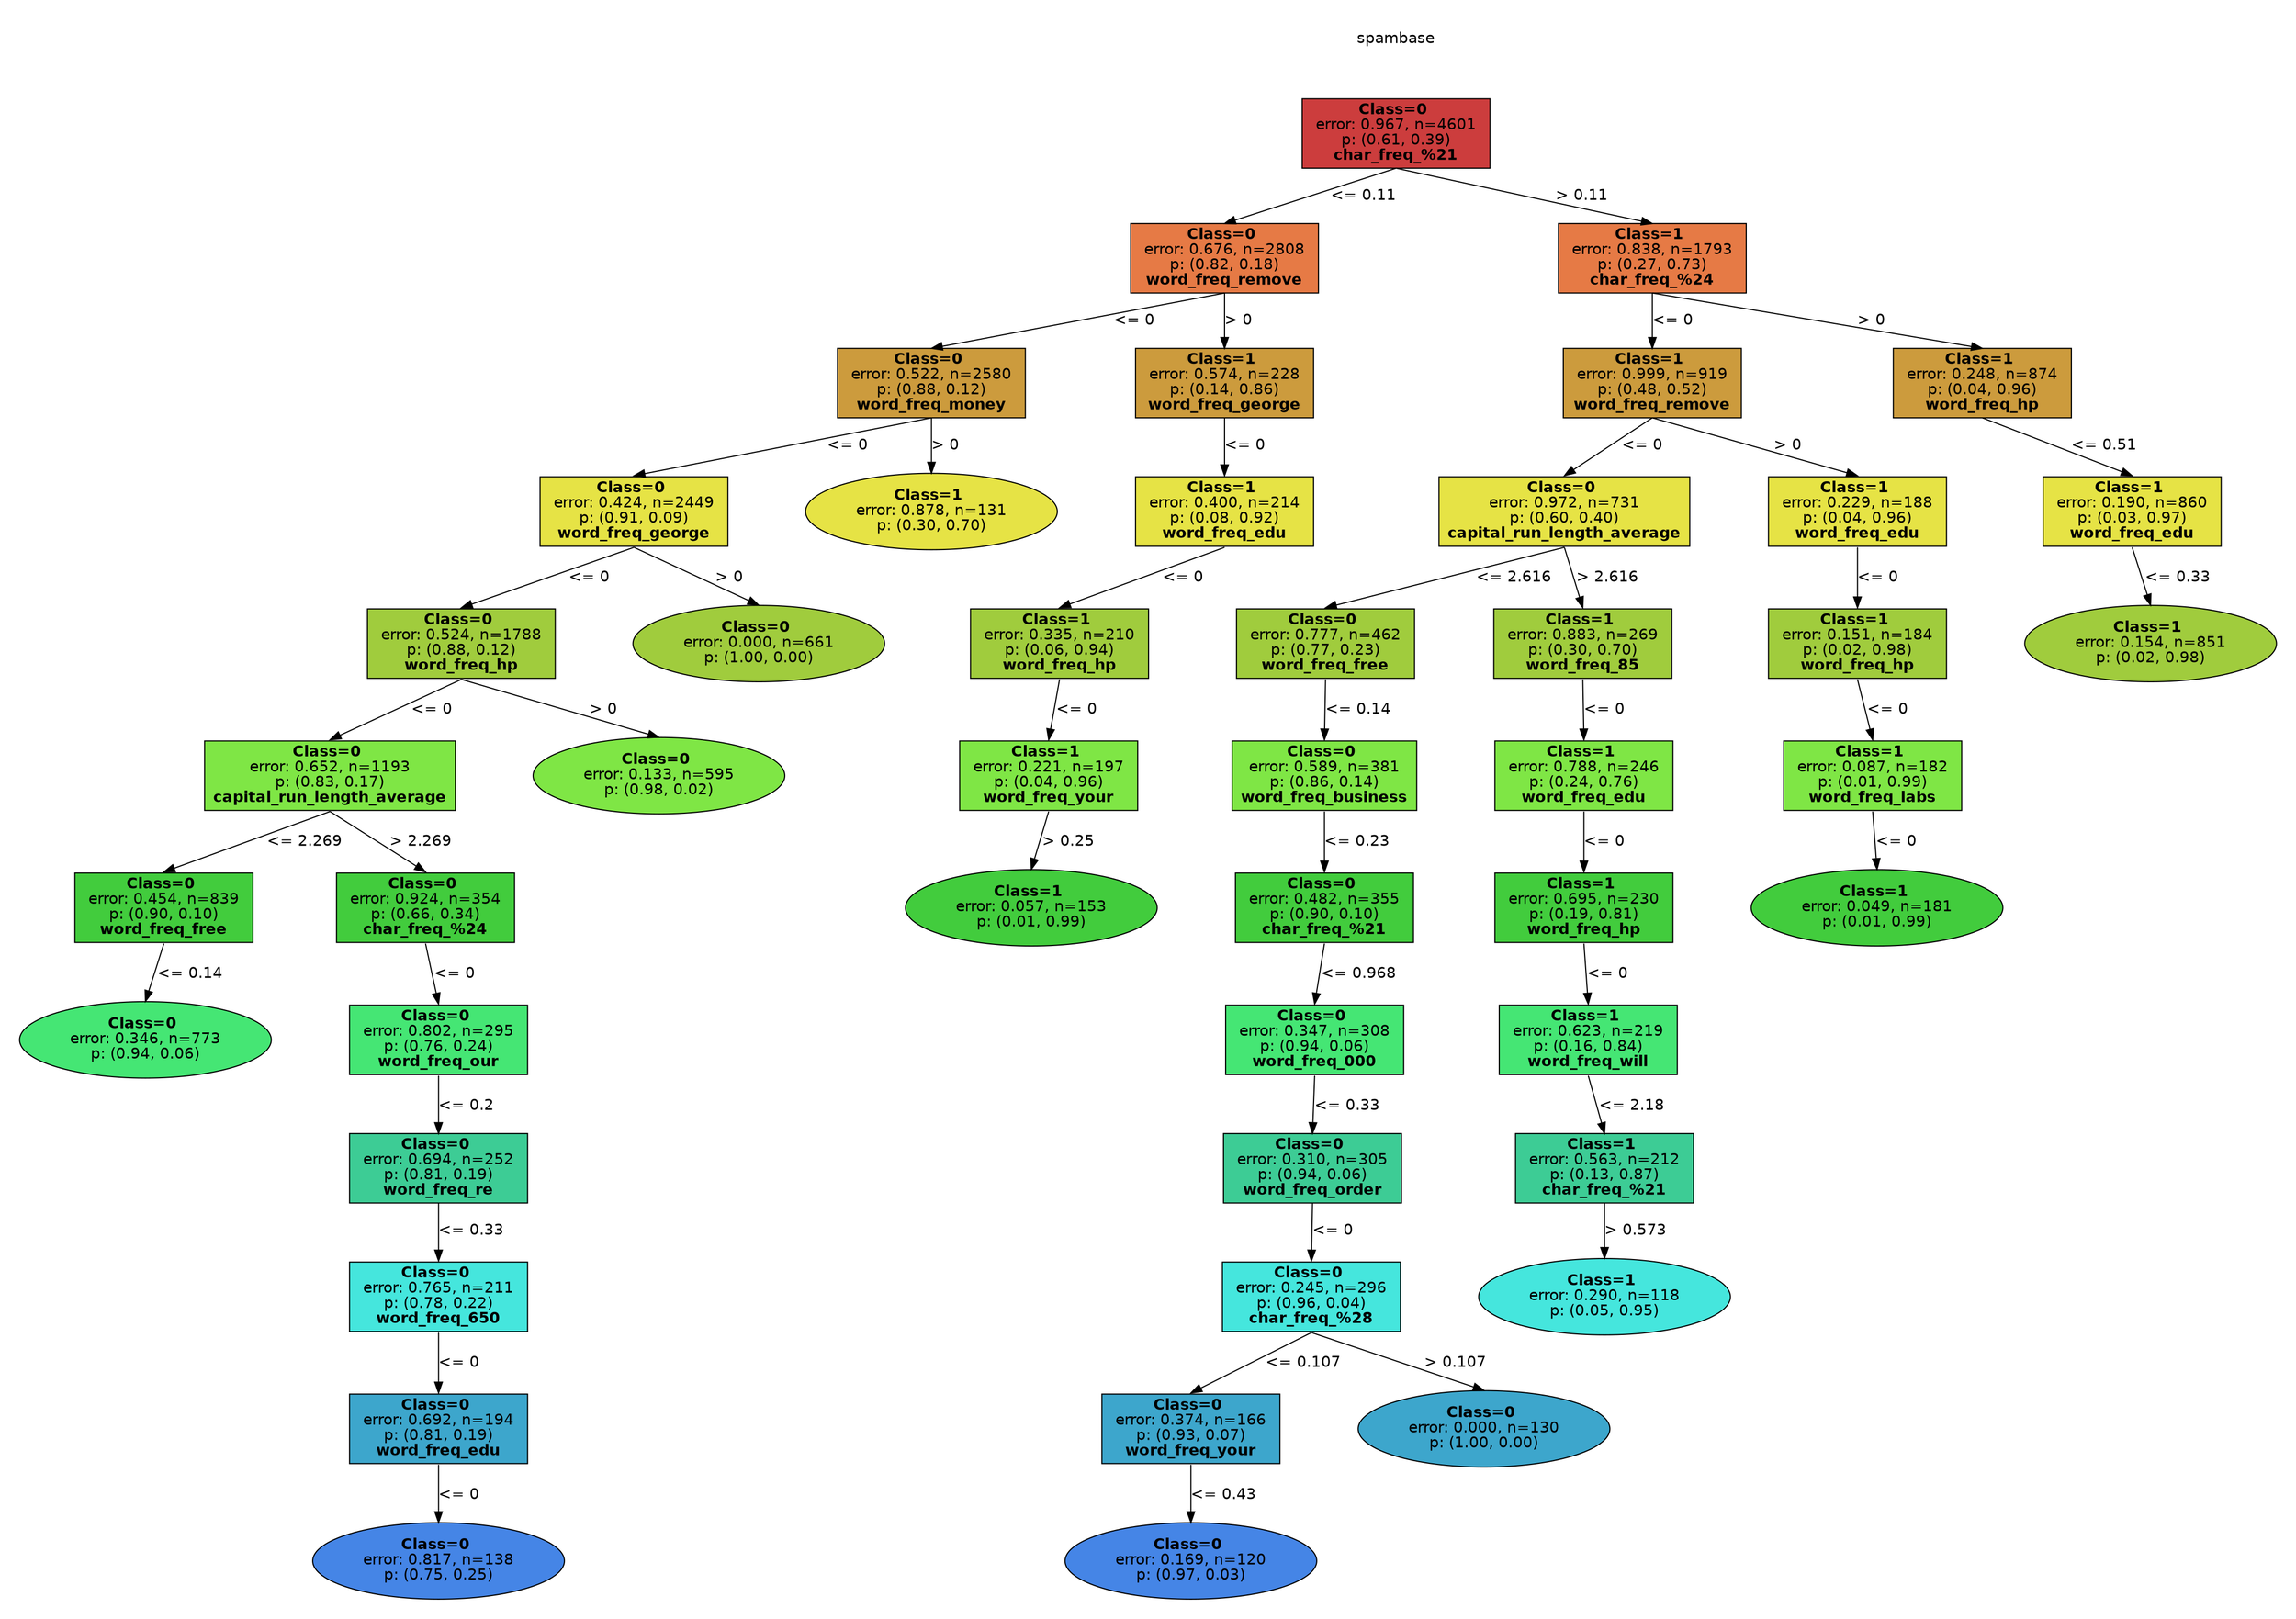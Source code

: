 digraph Tree {
splines=false;
graph [pad=".25", ranksep="0.5", nodesep="1"];
node [shape=rect, style="filled", color="black", fontname="helvetica",fillcolor="white"] ;
edge [fontname="helvetica"] ;
0 [label="spambase", shape=plaintext];
0:s -> 1:n [style=invis];   
1 [label=<<b> Class=0 </b> <br/> error: 0.967, n=4601 <br/> p: (0.61, 0.39) <br/><b>char_freq_%21</b>>, fillcolor="0.000 0.7 0.800", shape="rect"];
2 [label=<<b> Class=0 </b> <br/> error: 0.676, n=2808 <br/> p: (0.82, 0.18) <br/><b>word_freq_remove</b>>, fillcolor="0.055 0.7 0.900", shape="rect"];
1:s -> 2:n [label="<= 0.11"] ;
3 [label=<<b> Class=0 </b> <br/> error: 0.522, n=2580 <br/> p: (0.88, 0.12) <br/><b>word_freq_money</b>>, fillcolor="0.109 0.7 0.800", shape="rect"];
2:s -> 3:n [label="<= 0"] ;
4 [label=<<b> Class=0 </b> <br/> error: 0.424, n=2449 <br/> p: (0.91, 0.09) <br/><b>word_freq_george</b>>, fillcolor="0.164 0.7 0.900", shape="rect"];
3:s -> 4:n [label="<= 0"] ;
5 [label=<<b> Class=0 </b> <br/> error: 0.524, n=1788 <br/> p: (0.88, 0.12) <br/><b>word_freq_hp</b>>, fillcolor="0.218 0.7 0.800", shape="rect"];
4:s -> 5:n [label="<= 0"] ;
6 [label=<<b> Class=0 </b> <br/> error: 0.652, n=1193 <br/> p: (0.83, 0.17) <br/><b>capital_run_length_average</b>>, fillcolor="0.273 0.7 0.900", shape="rect"];
5:s -> 6:n [label="<= 0"] ;
7 [label=<<b> Class=0 </b> <br/> error: 0.454, n=839 <br/> p: (0.90, 0.10) <br/><b>word_freq_free</b>>, fillcolor="0.327 0.7 0.800", shape="rect"];
6:s -> 7:n [label="<= 2.269"] ;
8 [label=<<b> Class=0 </b> <br/> error: 0.346, n=773 <br/> p: (0.94, 0.06) >, fillcolor="0.382 0.7 0.900", shape="oval"];
7:s -> 8:n [label="<= 0.14"] ;
9 [label=<<b> Class=0 </b> <br/> error: 0.924, n=354 <br/> p: (0.66, 0.34) <br/><b>char_freq_%24</b>>, fillcolor="0.327 0.7 0.800", shape="rect"];
6:s -> 9:n [label="> 2.269"] ;
10 [label=<<b> Class=0 </b> <br/> error: 0.802, n=295 <br/> p: (0.76, 0.24) <br/><b>word_freq_our</b>>, fillcolor="0.382 0.7 0.900", shape="rect"];
9:s -> 10:n [label="<= 0"] ;
11 [label=<<b> Class=0 </b> <br/> error: 0.694, n=252 <br/> p: (0.81, 0.19) <br/><b>word_freq_re</b>>, fillcolor="0.436 0.7 0.800", shape="rect"];
10:s -> 11:n [label="<= 0.2"] ;
12 [label=<<b> Class=0 </b> <br/> error: 0.765, n=211 <br/> p: (0.78, 0.22) <br/><b>word_freq_650</b>>, fillcolor="0.491 0.7 0.900", shape="rect"];
11:s -> 12:n [label="<= 0.33"] ;
13 [label=<<b> Class=0 </b> <br/> error: 0.692, n=194 <br/> p: (0.81, 0.19) <br/><b>word_freq_edu</b>>, fillcolor="0.545 0.7 0.800", shape="rect"];
12:s -> 13:n [label="<= 0"] ;
14 [label=<<b> Class=0 </b> <br/> error: 0.817, n=138 <br/> p: (0.75, 0.25) >, fillcolor="0.600 0.7 0.900", shape="oval"];
13:s -> 14:n [label="<= 0"] ;
15 [label=<<b> Class=0 </b> <br/> error: 0.133, n=595 <br/> p: (0.98, 0.02) >, fillcolor="0.273 0.7 0.900", shape="oval"];
5:s -> 15:n [label="> 0"] ;
16 [label=<<b> Class=0 </b> <br/> error: 0.000, n=661 <br/> p: (1.00, 0.00) >, fillcolor="0.218 0.7 0.800", shape="oval"];
4:s -> 16:n [label="> 0"] ;
17 [label=<<b> Class=1 </b> <br/> error: 0.878, n=131 <br/> p: (0.30, 0.70) >, fillcolor="0.164 0.7 0.900", shape="oval"];
3:s -> 17:n [label="> 0"] ;
18 [label=<<b> Class=1 </b> <br/> error: 0.574, n=228 <br/> p: (0.14, 0.86) <br/><b>word_freq_george</b>>, fillcolor="0.109 0.7 0.800", shape="rect"];
2:s -> 18:n [label="> 0"] ;
19 [label=<<b> Class=1 </b> <br/> error: 0.400, n=214 <br/> p: (0.08, 0.92) <br/><b>word_freq_edu</b>>, fillcolor="0.164 0.7 0.900", shape="rect"];
18:s -> 19:n [label="<= 0"] ;
20 [label=<<b> Class=1 </b> <br/> error: 0.335, n=210 <br/> p: (0.06, 0.94) <br/><b>word_freq_hp</b>>, fillcolor="0.218 0.7 0.800", shape="rect"];
19:s -> 20:n [label="<= 0"] ;
21 [label=<<b> Class=1 </b> <br/> error: 0.221, n=197 <br/> p: (0.04, 0.96) <br/><b>word_freq_your</b>>, fillcolor="0.273 0.7 0.900", shape="rect"];
20:s -> 21:n [label="<= 0"] ;
22 [label=<<b> Class=1 </b> <br/> error: 0.057, n=153 <br/> p: (0.01, 0.99) >, fillcolor="0.327 0.7 0.800", shape="oval"];
21:s -> 22:n [label="> 0.25"] ;
23 [label=<<b> Class=1 </b> <br/> error: 0.838, n=1793 <br/> p: (0.27, 0.73) <br/><b>char_freq_%24</b>>, fillcolor="0.055 0.7 0.900", shape="rect"];
1:s -> 23:n [label="> 0.11"] ;
24 [label=<<b> Class=1 </b> <br/> error: 0.999, n=919 <br/> p: (0.48, 0.52) <br/><b>word_freq_remove</b>>, fillcolor="0.109 0.7 0.800", shape="rect"];
23:s -> 24:n [label="<= 0"] ;
25 [label=<<b> Class=0 </b> <br/> error: 0.972, n=731 <br/> p: (0.60, 0.40) <br/><b>capital_run_length_average</b>>, fillcolor="0.164 0.7 0.900", shape="rect"];
24:s -> 25:n [label="<= 0"] ;
26 [label=<<b> Class=0 </b> <br/> error: 0.777, n=462 <br/> p: (0.77, 0.23) <br/><b>word_freq_free</b>>, fillcolor="0.218 0.7 0.800", shape="rect"];
25:s -> 26:n [label="<= 2.616"] ;
27 [label=<<b> Class=0 </b> <br/> error: 0.589, n=381 <br/> p: (0.86, 0.14) <br/><b>word_freq_business</b>>, fillcolor="0.273 0.7 0.900", shape="rect"];
26:s -> 27:n [label="<= 0.14"] ;
28 [label=<<b> Class=0 </b> <br/> error: 0.482, n=355 <br/> p: (0.90, 0.10) <br/><b>char_freq_%21</b>>, fillcolor="0.327 0.7 0.800", shape="rect"];
27:s -> 28:n [label="<= 0.23"] ;
29 [label=<<b> Class=0 </b> <br/> error: 0.347, n=308 <br/> p: (0.94, 0.06) <br/><b>word_freq_000</b>>, fillcolor="0.382 0.7 0.900", shape="rect"];
28:s -> 29:n [label="<= 0.968"] ;
30 [label=<<b> Class=0 </b> <br/> error: 0.310, n=305 <br/> p: (0.94, 0.06) <br/><b>word_freq_order</b>>, fillcolor="0.436 0.7 0.800", shape="rect"];
29:s -> 30:n [label="<= 0.33"] ;
31 [label=<<b> Class=0 </b> <br/> error: 0.245, n=296 <br/> p: (0.96, 0.04) <br/><b>char_freq_%28</b>>, fillcolor="0.491 0.7 0.900", shape="rect"];
30:s -> 31:n [label="<= 0"] ;
32 [label=<<b> Class=0 </b> <br/> error: 0.374, n=166 <br/> p: (0.93, 0.07) <br/><b>word_freq_your</b>>, fillcolor="0.545 0.7 0.800", shape="rect"];
31:s -> 32:n [label="<= 0.107"] ;
33 [label=<<b> Class=0 </b> <br/> error: 0.169, n=120 <br/> p: (0.97, 0.03) >, fillcolor="0.600 0.7 0.900", shape="oval"];
32:s -> 33:n [label="<= 0.43"] ;
34 [label=<<b> Class=0 </b> <br/> error: 0.000, n=130 <br/> p: (1.00, 0.00) >, fillcolor="0.545 0.7 0.800", shape="oval"];
31:s -> 34:n [label="> 0.107"] ;
35 [label=<<b> Class=1 </b> <br/> error: 0.883, n=269 <br/> p: (0.30, 0.70) <br/><b>word_freq_85</b>>, fillcolor="0.218 0.7 0.800", shape="rect"];
25:s -> 35:n [label="> 2.616"] ;
36 [label=<<b> Class=1 </b> <br/> error: 0.788, n=246 <br/> p: (0.24, 0.76) <br/><b>word_freq_edu</b>>, fillcolor="0.273 0.7 0.900", shape="rect"];
35:s -> 36:n [label="<= 0"] ;
37 [label=<<b> Class=1 </b> <br/> error: 0.695, n=230 <br/> p: (0.19, 0.81) <br/><b>word_freq_hp</b>>, fillcolor="0.327 0.7 0.800", shape="rect"];
36:s -> 37:n [label="<= 0"] ;
38 [label=<<b> Class=1 </b> <br/> error: 0.623, n=219 <br/> p: (0.16, 0.84) <br/><b>word_freq_will</b>>, fillcolor="0.382 0.7 0.900", shape="rect"];
37:s -> 38:n [label="<= 0"] ;
39 [label=<<b> Class=1 </b> <br/> error: 0.563, n=212 <br/> p: (0.13, 0.87) <br/><b>char_freq_%21</b>>, fillcolor="0.436 0.7 0.800", shape="rect"];
38:s -> 39:n [label="<= 2.18"] ;
40 [label=<<b> Class=1 </b> <br/> error: 0.290, n=118 <br/> p: (0.05, 0.95) >, fillcolor="0.491 0.7 0.900", shape="oval"];
39:s -> 40:n [label="> 0.573"] ;
41 [label=<<b> Class=1 </b> <br/> error: 0.229, n=188 <br/> p: (0.04, 0.96) <br/><b>word_freq_edu</b>>, fillcolor="0.164 0.7 0.900", shape="rect"];
24:s -> 41:n [label="> 0"] ;
42 [label=<<b> Class=1 </b> <br/> error: 0.151, n=184 <br/> p: (0.02, 0.98) <br/><b>word_freq_hp</b>>, fillcolor="0.218 0.7 0.800", shape="rect"];
41:s -> 42:n [label="<= 0"] ;
43 [label=<<b> Class=1 </b> <br/> error: 0.087, n=182 <br/> p: (0.01, 0.99) <br/><b>word_freq_labs</b>>, fillcolor="0.273 0.7 0.900", shape="rect"];
42:s -> 43:n [label="<= 0"] ;
44 [label=<<b> Class=1 </b> <br/> error: 0.049, n=181 <br/> p: (0.01, 0.99) >, fillcolor="0.327 0.7 0.800", shape="oval"];
43:s -> 44:n [label="<= 0"] ;
45 [label=<<b> Class=1 </b> <br/> error: 0.248, n=874 <br/> p: (0.04, 0.96) <br/><b>word_freq_hp</b>>, fillcolor="0.109 0.7 0.800", shape="rect"];
23:s -> 45:n [label="> 0"] ;
46 [label=<<b> Class=1 </b> <br/> error: 0.190, n=860 <br/> p: (0.03, 0.97) <br/><b>word_freq_edu</b>>, fillcolor="0.164 0.7 0.900", shape="rect"];
45:s -> 46:n [label="<= 0.51"] ;
47 [label=<<b> Class=1 </b> <br/> error: 0.154, n=851 <br/> p: (0.02, 0.98) >, fillcolor="0.218 0.7 0.800", shape="oval"];
46:s -> 47:n [label="<= 0.33"] ;

}